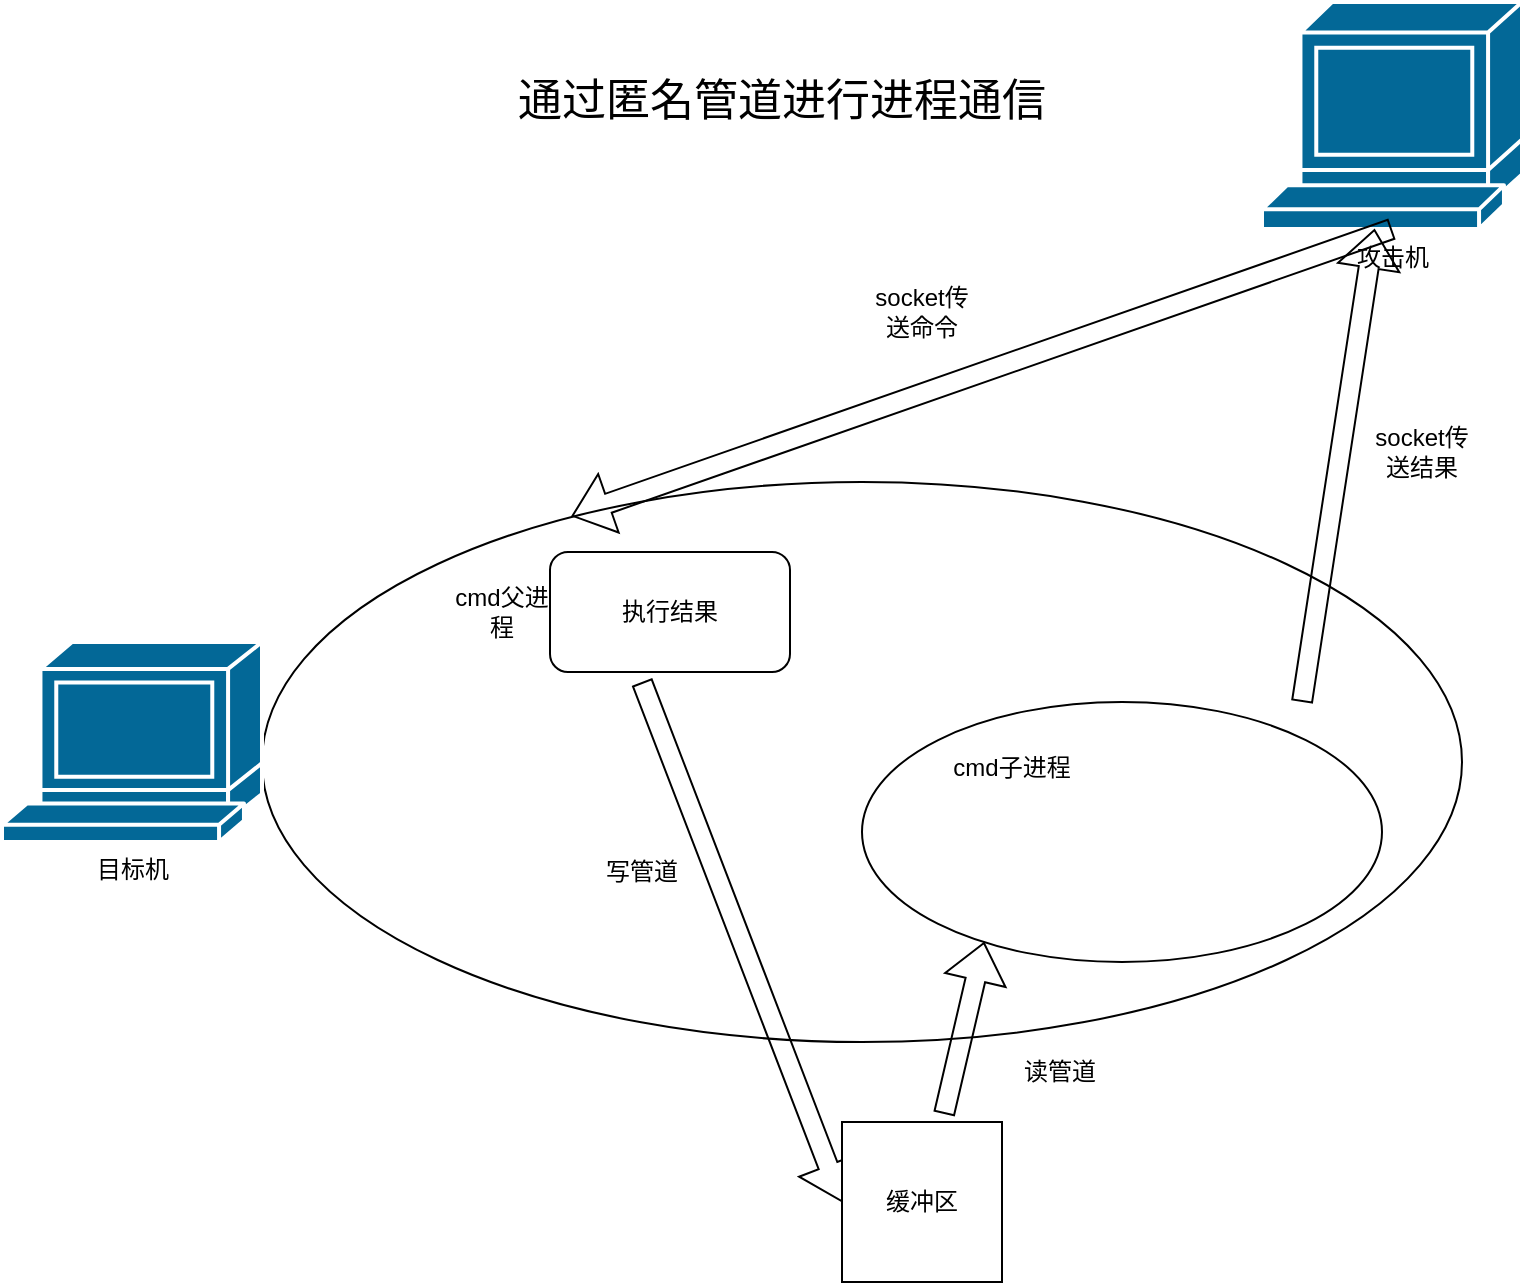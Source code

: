 <mxfile version="15.9.6" type="github">
  <diagram id="mcaDiGA-njHjp05HxspP" name="Page-1">
    <mxGraphModel dx="1422" dy="1968" grid="1" gridSize="10" guides="1" tooltips="1" connect="1" arrows="1" fold="1" page="1" pageScale="1" pageWidth="827" pageHeight="1169" math="0" shadow="0">
      <root>
        <mxCell id="0" />
        <mxCell id="1" parent="0" />
        <mxCell id="fB52Xmid75UIm_Ow4X55-1" value="" style="ellipse;whiteSpace=wrap;html=1;" vertex="1" parent="1">
          <mxGeometry x="150" y="210" width="600" height="280" as="geometry" />
        </mxCell>
        <mxCell id="fB52Xmid75UIm_Ow4X55-2" value="&lt;font style=&quot;vertical-align: inherit&quot;&gt;&lt;font style=&quot;vertical-align: inherit&quot;&gt;cmd父进程&lt;/font&gt;&lt;/font&gt;" style="text;html=1;strokeColor=none;fillColor=none;align=center;verticalAlign=middle;whiteSpace=wrap;rounded=0;" vertex="1" parent="1">
          <mxGeometry x="240" y="260" width="60" height="30" as="geometry" />
        </mxCell>
        <mxCell id="fB52Xmid75UIm_Ow4X55-3" value="&lt;font style=&quot;vertical-align: inherit ; font-size: 22px&quot;&gt;&lt;font style=&quot;vertical-align: inherit ; font-size: 22px&quot;&gt;&lt;font style=&quot;vertical-align: inherit ; font-size: 22px&quot;&gt;&lt;font style=&quot;vertical-align: inherit ; font-size: 22px&quot;&gt;通过匿名管道进行进程通信&lt;/font&gt;&lt;/font&gt;&lt;/font&gt;&lt;/font&gt;" style="text;html=1;strokeColor=none;fillColor=none;align=center;verticalAlign=middle;whiteSpace=wrap;rounded=0;" vertex="1" parent="1">
          <mxGeometry x="240" y="-10" width="340" height="60" as="geometry" />
        </mxCell>
        <mxCell id="fB52Xmid75UIm_Ow4X55-4" value="" style="ellipse;whiteSpace=wrap;html=1;fontSize=22;" vertex="1" parent="1">
          <mxGeometry x="450" y="320" width="260" height="130" as="geometry" />
        </mxCell>
        <mxCell id="fB52Xmid75UIm_Ow4X55-5" value="&lt;span style=&quot;font-size: 12px&quot;&gt;cmd子进程&lt;/span&gt;" style="text;html=1;strokeColor=none;fillColor=none;align=center;verticalAlign=middle;whiteSpace=wrap;rounded=0;fontSize=22;" vertex="1" parent="1">
          <mxGeometry x="480" y="335" width="90" height="30" as="geometry" />
        </mxCell>
        <mxCell id="fB52Xmid75UIm_Ow4X55-6" value="" style="shape=flexArrow;endArrow=classic;html=1;rounded=0;fontSize=12;entryX=0;entryY=0.5;entryDx=0;entryDy=0;" edge="1" parent="1" target="fB52Xmid75UIm_Ow4X55-10">
          <mxGeometry width="50" height="50" relative="1" as="geometry">
            <mxPoint x="340" y="310" as="sourcePoint" />
            <mxPoint x="440" y="360" as="targetPoint" />
          </mxGeometry>
        </mxCell>
        <mxCell id="fB52Xmid75UIm_Ow4X55-7" value="" style="shape=flexArrow;endArrow=classic;html=1;rounded=0;fontSize=12;entryX=0.235;entryY=0.923;entryDx=0;entryDy=0;entryPerimeter=0;exitX=0.638;exitY=-0.05;exitDx=0;exitDy=0;exitPerimeter=0;" edge="1" parent="1" source="fB52Xmid75UIm_Ow4X55-10" target="fB52Xmid75UIm_Ow4X55-4">
          <mxGeometry width="50" height="50" relative="1" as="geometry">
            <mxPoint x="390" y="410" as="sourcePoint" />
            <mxPoint x="440" y="360" as="targetPoint" />
            <Array as="points" />
          </mxGeometry>
        </mxCell>
        <mxCell id="fB52Xmid75UIm_Ow4X55-8" value="写管道" style="text;html=1;strokeColor=none;fillColor=none;align=center;verticalAlign=middle;whiteSpace=wrap;rounded=0;fontSize=12;" vertex="1" parent="1">
          <mxGeometry x="310" y="390" width="60" height="30" as="geometry" />
        </mxCell>
        <mxCell id="fB52Xmid75UIm_Ow4X55-9" value="读管道" style="text;html=1;strokeColor=none;fillColor=none;align=center;verticalAlign=middle;whiteSpace=wrap;rounded=0;fontSize=12;" vertex="1" parent="1">
          <mxGeometry x="519" y="490" width="60" height="30" as="geometry" />
        </mxCell>
        <mxCell id="fB52Xmid75UIm_Ow4X55-10" value="缓冲区" style="whiteSpace=wrap;html=1;aspect=fixed;fontSize=12;" vertex="1" parent="1">
          <mxGeometry x="440" y="530" width="80" height="80" as="geometry" />
        </mxCell>
        <mxCell id="fB52Xmid75UIm_Ow4X55-11" value="目标机&lt;br&gt;" style="shape=mxgraph.cisco.computers_and_peripherals.terminal;html=1;pointerEvents=1;dashed=0;fillColor=#036897;strokeColor=#ffffff;strokeWidth=2;verticalLabelPosition=bottom;verticalAlign=top;align=center;outlineConnect=0;fontSize=12;" vertex="1" parent="1">
          <mxGeometry x="20" y="290" width="130" height="100" as="geometry" />
        </mxCell>
        <mxCell id="fB52Xmid75UIm_Ow4X55-12" value="攻击机&lt;br&gt;" style="shape=mxgraph.cisco.computers_and_peripherals.terminal;html=1;pointerEvents=1;dashed=0;fillColor=#036897;strokeColor=#ffffff;strokeWidth=2;verticalLabelPosition=bottom;verticalAlign=top;align=center;outlineConnect=0;fontSize=12;" vertex="1" parent="1">
          <mxGeometry x="650" y="-30" width="130" height="113.5" as="geometry" />
        </mxCell>
        <mxCell id="fB52Xmid75UIm_Ow4X55-13" value="" style="shape=flexArrow;endArrow=classic;html=1;rounded=0;fontSize=12;exitX=0.5;exitY=1;exitDx=0;exitDy=0;exitPerimeter=0;entryX=0.258;entryY=0.061;entryDx=0;entryDy=0;entryPerimeter=0;" edge="1" parent="1" source="fB52Xmid75UIm_Ow4X55-12" target="fB52Xmid75UIm_Ow4X55-1">
          <mxGeometry width="50" height="50" relative="1" as="geometry">
            <mxPoint x="680" y="280" as="sourcePoint" />
            <mxPoint x="730" y="230" as="targetPoint" />
          </mxGeometry>
        </mxCell>
        <mxCell id="fB52Xmid75UIm_Ow4X55-14" value="socket传送命令" style="text;html=1;strokeColor=none;fillColor=none;align=center;verticalAlign=middle;whiteSpace=wrap;rounded=0;fontSize=12;" vertex="1" parent="1">
          <mxGeometry x="450" y="110" width="60" height="30" as="geometry" />
        </mxCell>
        <mxCell id="fB52Xmid75UIm_Ow4X55-15" value="执行结果" style="rounded=1;whiteSpace=wrap;html=1;fontSize=12;" vertex="1" parent="1">
          <mxGeometry x="294" y="245" width="120" height="60" as="geometry" />
        </mxCell>
        <mxCell id="fB52Xmid75UIm_Ow4X55-16" value="" style="shape=flexArrow;endArrow=classic;html=1;rounded=0;fontSize=12;" edge="1" parent="1" target="fB52Xmid75UIm_Ow4X55-12">
          <mxGeometry width="50" height="50" relative="1" as="geometry">
            <mxPoint x="670" y="320" as="sourcePoint" />
            <mxPoint x="720" y="270" as="targetPoint" />
          </mxGeometry>
        </mxCell>
        <mxCell id="fB52Xmid75UIm_Ow4X55-17" value="socket传送结果" style="text;html=1;strokeColor=none;fillColor=none;align=center;verticalAlign=middle;whiteSpace=wrap;rounded=0;fontSize=12;" vertex="1" parent="1">
          <mxGeometry x="700" y="180" width="60" height="30" as="geometry" />
        </mxCell>
      </root>
    </mxGraphModel>
  </diagram>
</mxfile>
